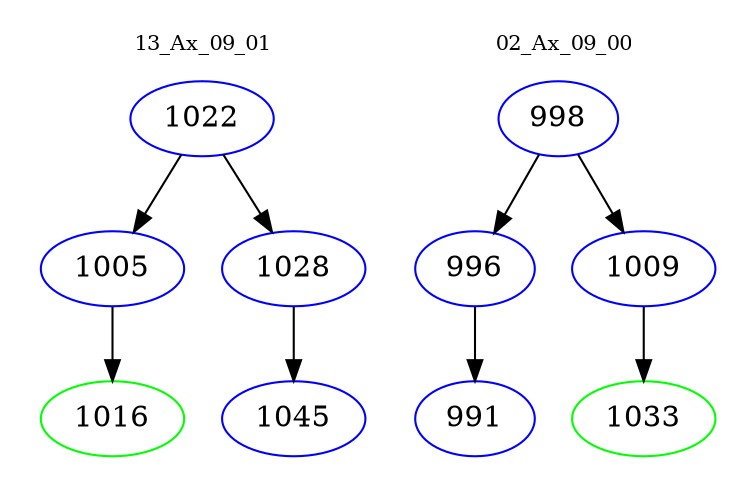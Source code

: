 digraph{
subgraph cluster_0 {
color = white
label = "13_Ax_09_01";
fontsize=10;
T0_1022 [label="1022", color="blue"]
T0_1022 -> T0_1005 [color="black"]
T0_1005 [label="1005", color="blue"]
T0_1005 -> T0_1016 [color="black"]
T0_1016 [label="1016", color="green"]
T0_1022 -> T0_1028 [color="black"]
T0_1028 [label="1028", color="blue"]
T0_1028 -> T0_1045 [color="black"]
T0_1045 [label="1045", color="blue"]
}
subgraph cluster_1 {
color = white
label = "02_Ax_09_00";
fontsize=10;
T1_998 [label="998", color="blue"]
T1_998 -> T1_996 [color="black"]
T1_996 [label="996", color="blue"]
T1_996 -> T1_991 [color="black"]
T1_991 [label="991", color="blue"]
T1_998 -> T1_1009 [color="black"]
T1_1009 [label="1009", color="blue"]
T1_1009 -> T1_1033 [color="black"]
T1_1033 [label="1033", color="green"]
}
}
